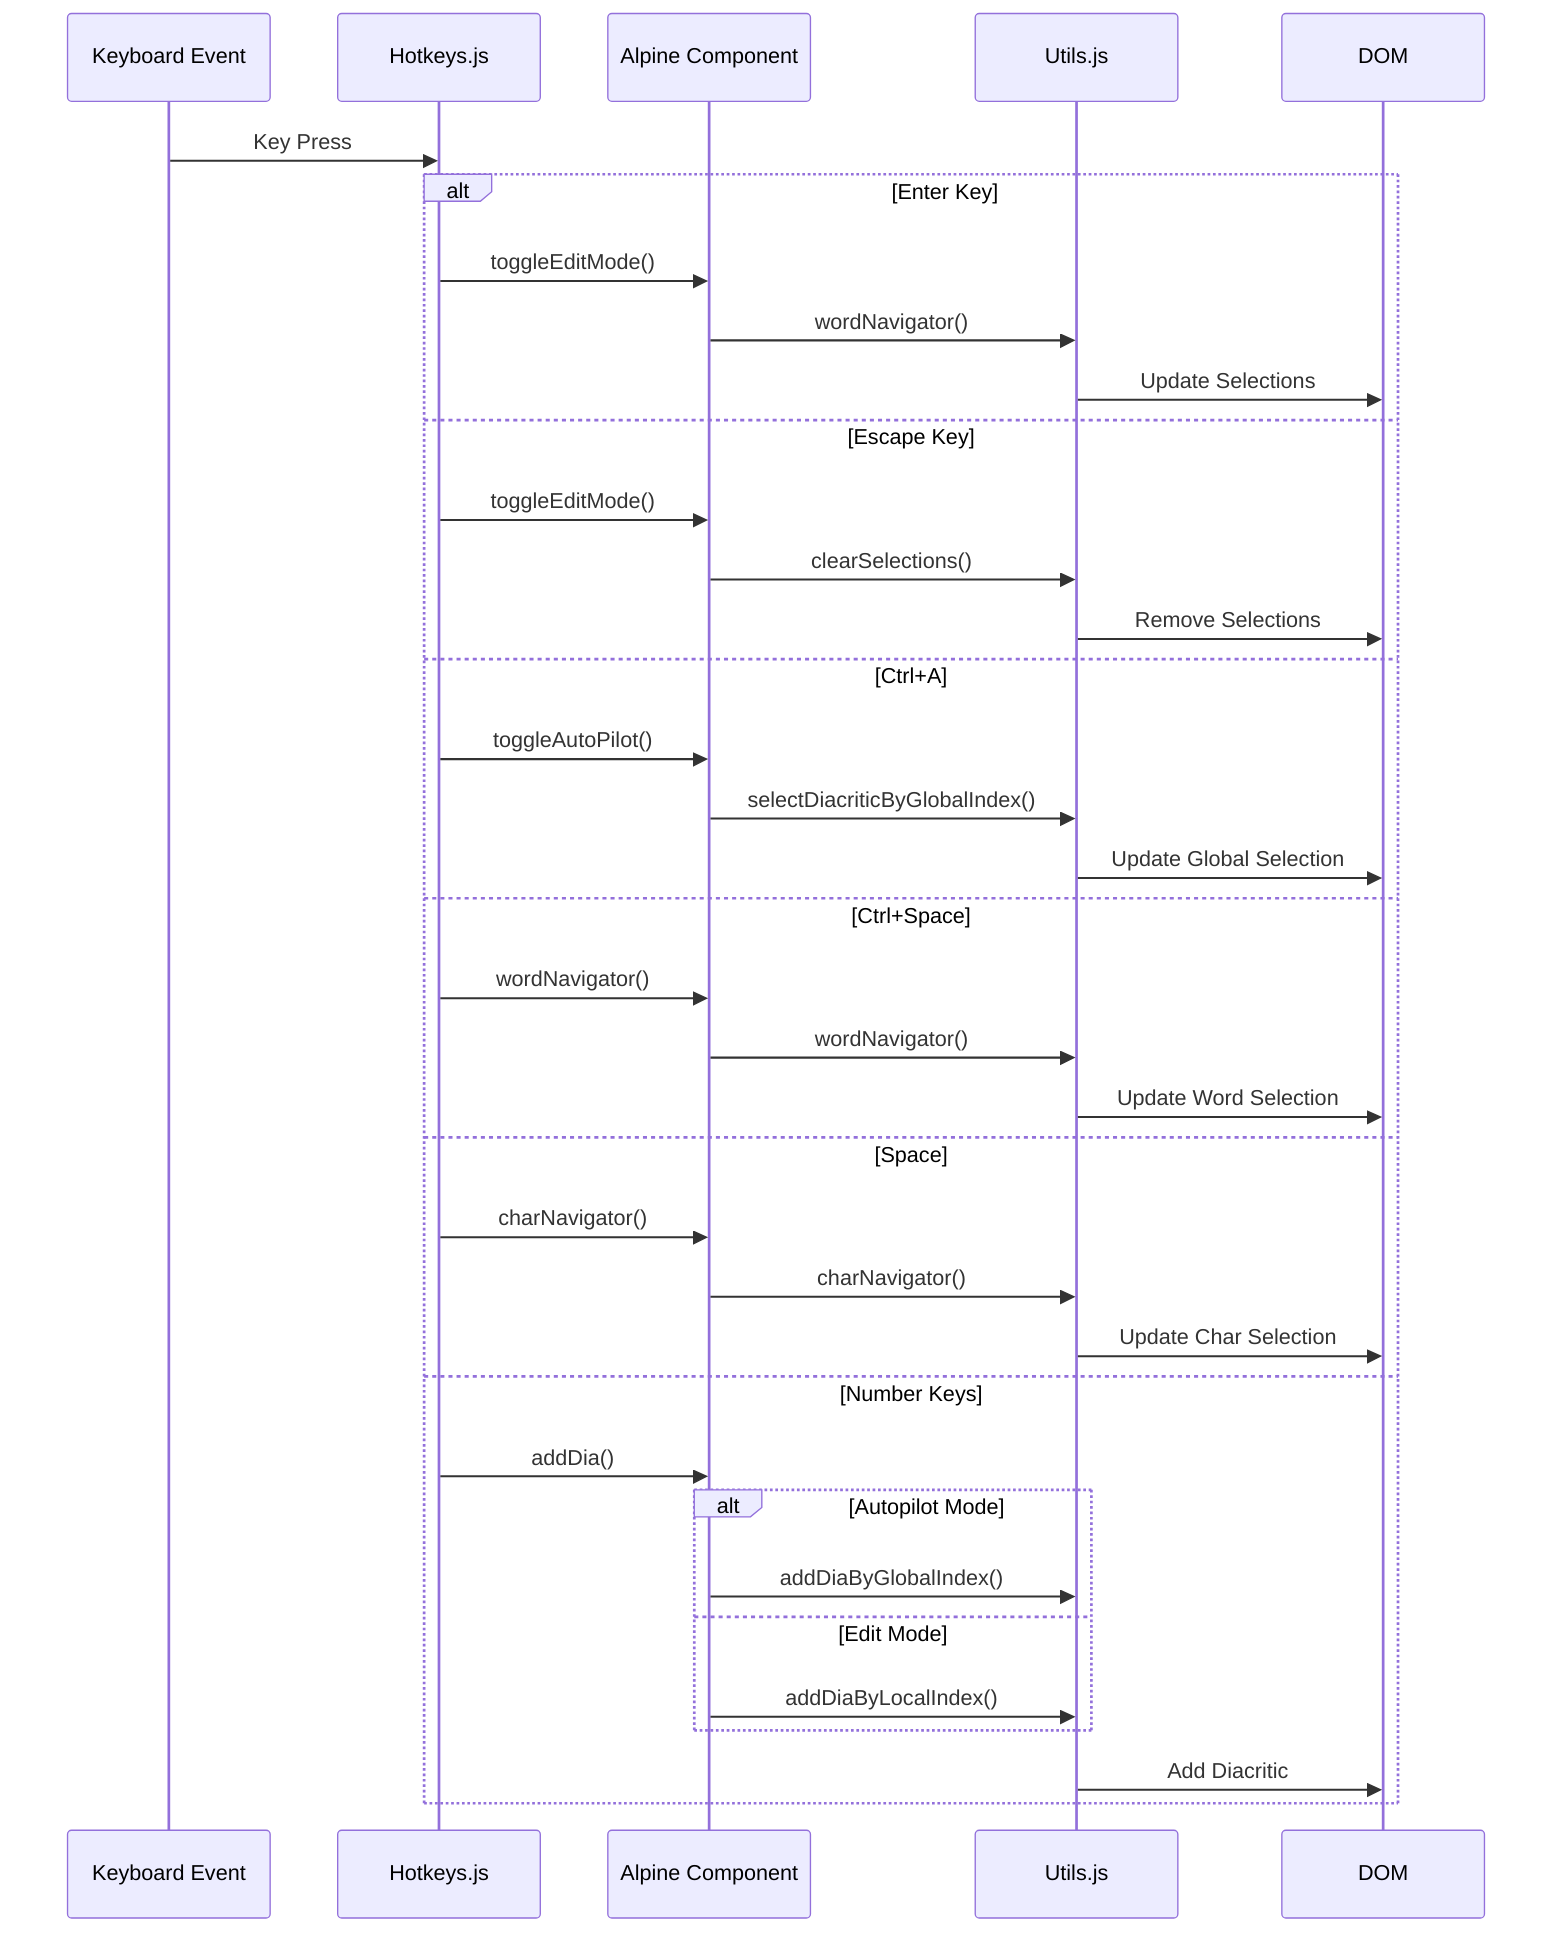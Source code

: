 sequenceDiagram
    participant KB as Keyboard Event
    participant HK as Hotkeys.js
    participant AP as Alpine Component
    participant UT as Utils.js
    participant DOM as DOM
    
    KB->>HK: Key Press
    
    alt Enter Key
        HK->>AP: toggleEditMode()
        AP->>UT: wordNavigator()
        UT->>DOM: Update Selections
    else Escape Key
        HK->>AP: toggleEditMode()
        AP->>UT: clearSelections()
        UT->>DOM: Remove Selections
    else Ctrl+A
        HK->>AP: toggleAutoPilot()
        AP->>UT: selectDiacriticByGlobalIndex()
        UT->>DOM: Update Global Selection
    else Ctrl+Space
        HK->>AP: wordNavigator()
        AP->>UT: wordNavigator()
        UT->>DOM: Update Word Selection
    else Space
        HK->>AP: charNavigator()
        AP->>UT: charNavigator()
        UT->>DOM: Update Char Selection
    else Number Keys
        HK->>AP: addDia()
        alt Autopilot Mode
            AP->>UT: addDiaByGlobalIndex()
        else Edit Mode
            AP->>UT: addDiaByLocalIndex()
        end
        UT->>DOM: Add Diacritic
    end